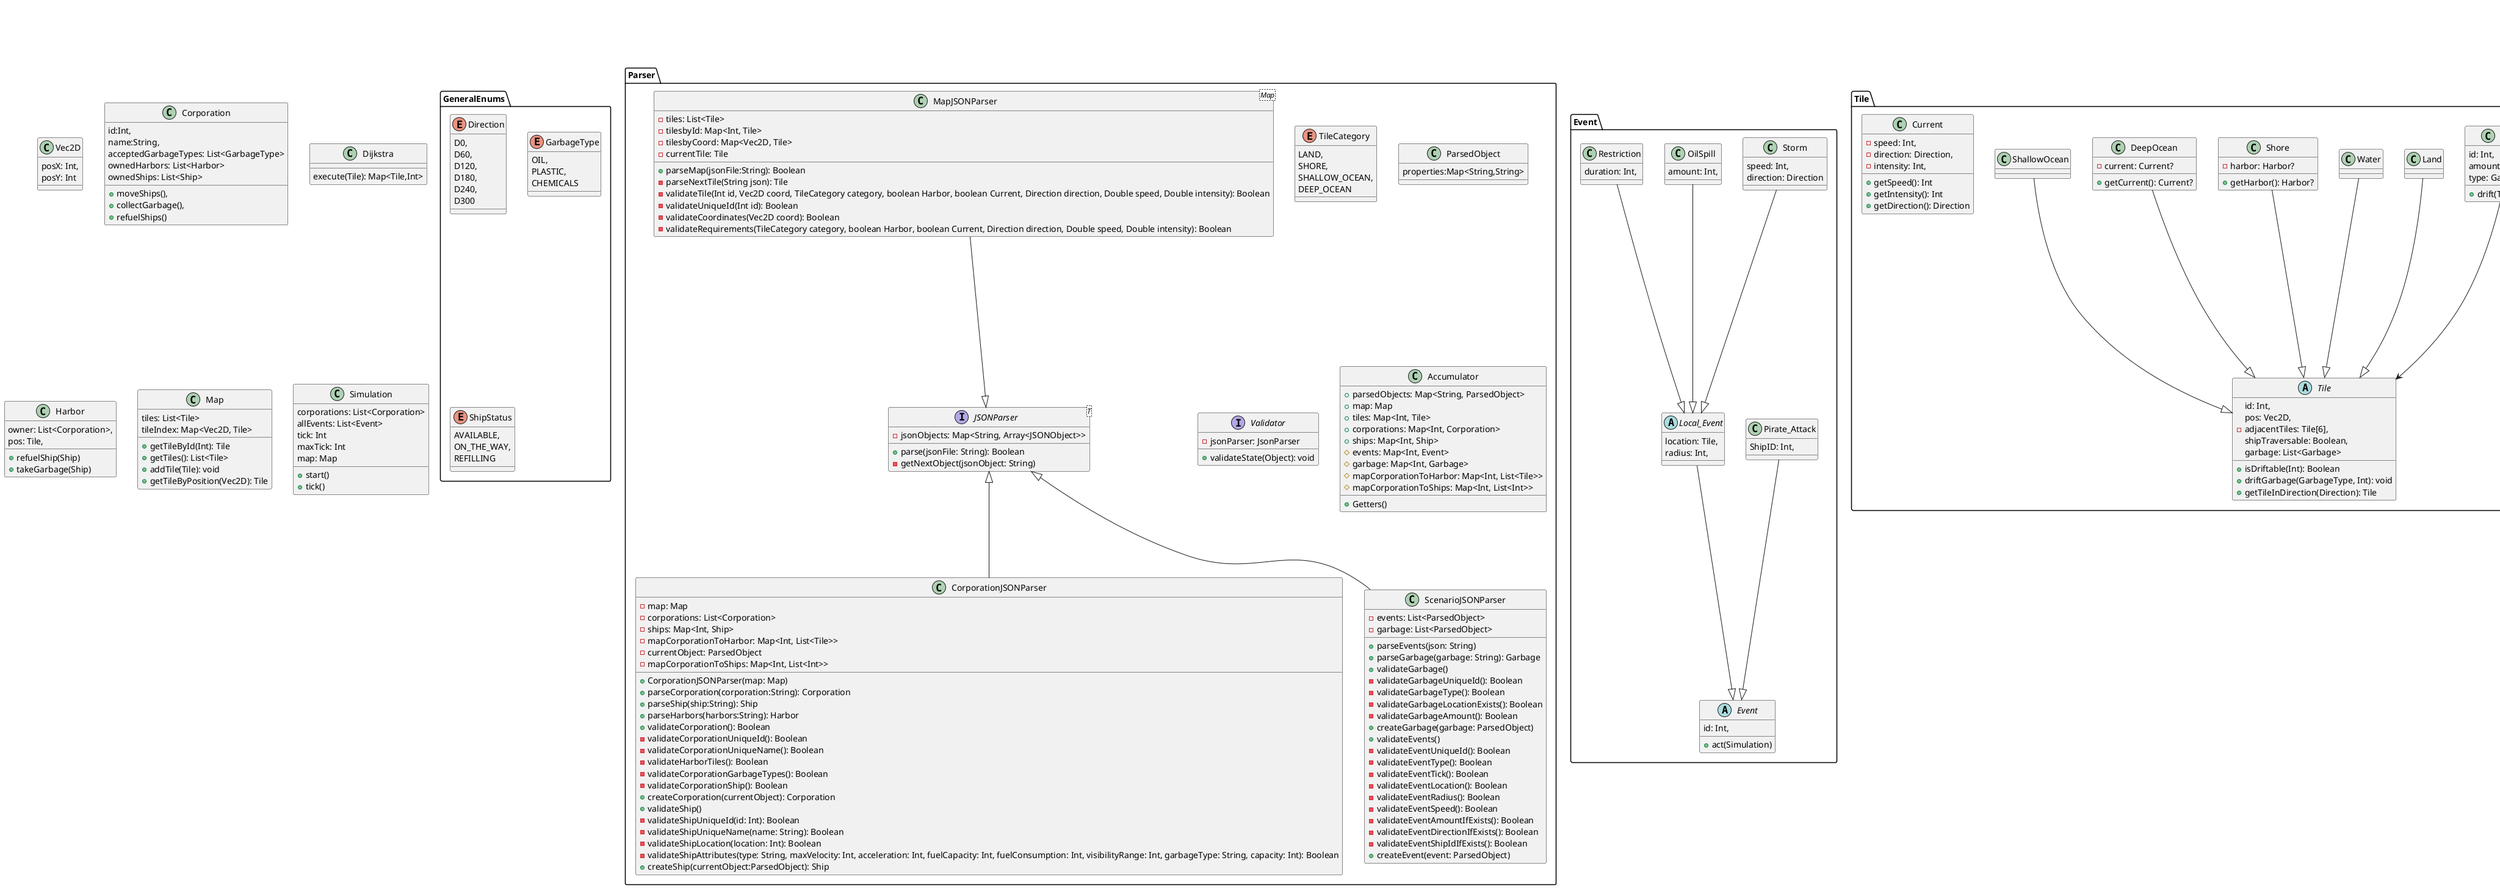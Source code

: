@startuml
'General
package GeneralEnums{
  enum Direction{
    D0,
    D60,
    D120,
    D180,
    D240,
    D300
  }
  enum GarbageType{
    OIL,
    PLASTIC,
    CHEMICALS
  }
  enum ShipStatus{
    AVAILABLE,
    ON_THE_WAY,
    REFILLING
  }
}
class Vec2D{
  posX: Int,
  posY: Int
}
class Corporation {
  id:Int,
  name:String,
  acceptedGarbageTypes: List<GarbageType>
  ownedHarbors: List<Harbor>
  ownedShips: List<Ship>
  +moveShips(),
  +collectGarbage(),
  +refuelShips()
}
class Dijkstra{
  execute(Tile): Map<Tile,Int>
}
class Harbor {
  owner: List<Corporation>,
  pos: Tile,
  +refuelShip(Ship)
  +takeGarbage(Ship)
}

class Map {
  tiles: List<Tile>
  tileIndex: Map<Vec2D, Tile>
  +getTileById(Int): Tile
  +getTiles(): List<Tile>
  +addTile(Tile): void
  +getTileByPosition(Vec2D): Tile
}


class Simulation {
  corporations: List<Corporation>
  allEvents: List<Event>
  tick: Int
  maxTick: Int
  map: Map
  +start()
  +tick()
}
package Event{
  abstract class Event {
    id: Int,
    +act(Simulation)
  }
  Pirate_Attack --|> Event
  class Pirate_Attack {
    ShipID: Int,
  }
  Local_Event --|> Event
  abstract class Local_Event {
    location: Tile,
    radius: Int,
  }
  Storm --|> Local_Event
  class Storm {
    speed: Int,
    direction: Direction
  }
  OilSpill --|> Local_Event
  class OilSpill {
    amount: Int,
  }
  Restriction --|> Local_Event
  class Restriction {
    duration: Int,
  }
}
package Parser {
  enum TileCategory {
    LAND,
    SHORE,
    SHALLOW_OCEAN,
    DEEP_OCEAN
  }
  class ParsedObject {
    properties:Map<String,String>
  }
  interface Validator {
    -jsonParser: JsonParser
    ' Throws an exception if the object is not valid
    +validateState(Object): void
  }
  interface JSONParser<T>{
    -jsonObjects: Map<String, Array<JSONObject>>
    +parse(jsonFile: String): Boolean
    -getNextObject(jsonObject: String)
  }
  MapJSONParser --|> JSONParser
  class MapJSONParser<Map> {
    -tiles: List<Tile>
    -tilesbyId: Map<Int, Tile>
    -tilesbyCoord: Map<Vec2D, Tile>
    -currentTile: Tile
    +parseMap(jsonFile:String): Boolean
    -parseNextTile(String json): Tile
    -validateTile(Int id, Vec2D coord, TileCategory category, boolean Harbor, boolean Current, Direction direction, Double speed, Double intensity): Boolean
    -validateUniqueId(Int id): Boolean
    -validateCoordinates(Vec2D coord): Boolean
    -validateRequirements(TileCategory category, boolean Harbor, boolean Current, Direction direction, Double speed, Double intensity): Boolean

  }

  class CorporationJSONParser{
    -map: Map
    -corporations: List<Corporation>
    -ships: Map<Int, Ship>
    -mapCorporationToHarbor: Map<Int, List<Tile>>
    -currentObject: ParsedObject
    -mapCorporationToShips: Map<Int, List<Int>>

    +CorporationJSONParser(map: Map)
    +parseCorporation(corporation:String): Corporation
    +parseShip(ship:String): Ship
    +parseHarbors(harbors:String): Harbor
    +validateCorporation(): Boolean
    -validateCorporationUniqueId(): Boolean
    -validateCorporationUniqueName(): Boolean
    -validateHarborTiles(): Boolean
    -validateCorporationGarbageTypes(): Boolean
    -validateCorporationShip(): Boolean
    +createCorporation(currentObject): Corporation
    +validateShip()
    -validateShipUniqueId(id: Int): Boolean
    -validateShipUniqueName(name: String): Boolean
    -validateShipLocation(location: Int): Boolean
    -validateShipAttributes(type: String, maxVelocity: Int, acceleration: Int, fuelCapacity: Int, fuelConsumption: Int, visibilityRange: Int, garbageType: String, capacity: Int): Boolean
    +createShip(currentObject:ParsedObject): Ship
  }

  class ScenarioJSONParser{
    -events: List<ParsedObject>
    -garbage: List<ParsedObject>
    +parseEvents(json: String)
    +parseGarbage(garbage: String): Garbage
    +validateGarbage()
    -validateGarbageUniqueId(): Boolean
    -validateGarbageType(): Boolean
    -validateGarbageLocationExists(): Boolean
    -validateGarbageAmount(): Boolean
    +createGarbage(garbage: ParsedObject)
    +validateEvents()
    -validateEventUniqueId(): Boolean
    -validateEventType(): Boolean
    -validateEventTick(): Boolean
    -validateEventLocation(): Boolean
    -validateEventRadius(): Boolean
    -validateEventSpeed(): Boolean
    -validateEventAmountIfExists(): Boolean
    -validateEventDirectionIfExists(): Boolean
    -validateEventShipIdIfExists(): Boolean
    +createEvent(event: ParsedObject)
  }

  JSONParser <|-- CorporationJSONParser
  JSONParser <|-- ScenarioJSONParser
  class Accumulator {
    +parsedObjects: Map<String, ParsedObject>
    +map: Map
    +tiles: Map<Int, Tile>
    +corporations: Map<Int, Corporation>
    +ships: Map<Int, Ship>
    #events: Map<Int, Event>
    #garbage: Map<Int, Garbage>
    #mapCorporationToHarbor: Map<Int, List<Tile>>
    #mapCorporationToShips: Map<Int, List<Int>>
    +Getters()
  }
}
'Tiles

package Tile{
  abstract class Tile{
    id: Int,
    pos: Vec2D,
    -adjacentTiles: Tile[6],
    shipTraversable: Boolean,
    garbage: List<Garbage>
    +isDriftable(Int): Boolean
    +driftGarbage(GarbageType, Int): void
    +getTileInDirection(Direction): Tile
  }

  class Garbage {
    id: Int,
    amount: Int,
    type: GarbageType,
    +drift(Tile)
  }

  Garbage --> Tile

  Land --|> Tile
  Water --|> Tile

  Shore --|> Tile
  DeepOcean --|> Tile
  ShallowOcean --|> Tile

  class Current {
    -speed: Int,
    -direction: Direction,
    -intensity: Int,
    +getSpeed(): Int
    +getIntensity(): Int
    +getDirection(): Direction
  }
  class Land{
  }
  class Shore{
    -harbor: Harbor?
    +getHarbor(): Harbor?
  }
  class ShallowOcean{}
  class DeepOcean{
    -current: Current?
    +getCurrent(): Current?
  }

}
'Ships
package Ship{
  abstract class Ship {
    id: Int,
    name: String,
    owner: Corporation,
    pos: Tile,
    dir: Direction,
    maxVelocity: Int,
    acceleration: Int,
    fuelCapacity: Int,
    fuelConsumption: Int,
    visibleRange: Int,
    -destinationTile: Tile,
    +navigateTo(Tile)
    +refuel()
    +getTilesWithGarbageInFoV(): List<Tile>
    +drift()
  }

  ScoutingShip --|> Ship
  CoordinatingShip --|> Ship
  CollectingShip --|> Ship

  class ScoutingShip{
  }
  class CoordinatingShip{
  }
  class CollectingShip{
    garbageType: GarbageType
    garbageCapacity: Int,
    garbageLoad: Int,
  }
}
package Logger{
  class Logger{
    -writer: PrintWriter = new PrintWriter(System.out)
    +logInitializationInfoSuccess(filename:String)
    +logInitializationInfoFail(filename:String)
    +logSimulationStarted()
    +logSimulationEnded()
    +logSimulationTick(tick:Int)
    +logCorporationStartMoveShips(corporationId:Int)
    +logShipMovement(shipId:Int,speed:Int,tileId:Int)
    +logCorporationStartCollectGarbage(corporateId)
    +logGarbageCollectionByShip(shipId:Int,garbageType:GarbageType,garbageId:Int)
    +logCorporationCooperationStart(corporationId:Int)
    +logCooperationBetweenCorporations(corporationId:Int, otherCorporationId: Int, shipId:Int, cooperatedShipId: Int)
    +logCorporationRefueling(corporationId:Int)
    +logRefuelingShip(shipId:Int, tileId: Int)
    +logUnloadShip(shipId:Int, amount:Int, garbageType:GarbageType, tileId:Int)
    +logCorporationFinishedActions(corporationId:Int)
    +logCurrentDriftGarbage(garbageType:GarbageType, garbageId:Int, amount:Int, startTileId:Int, endTileId:Int)
    +logCurrentDriftShip(shipId:Int,startTileId:Int, endTileId:Int)
    +logEventStart(eventId:Int,eventType:EventType)
    +logSimulationStatisticsCalculated()
    +logSimulationStatistics()
  }
}
@enduml